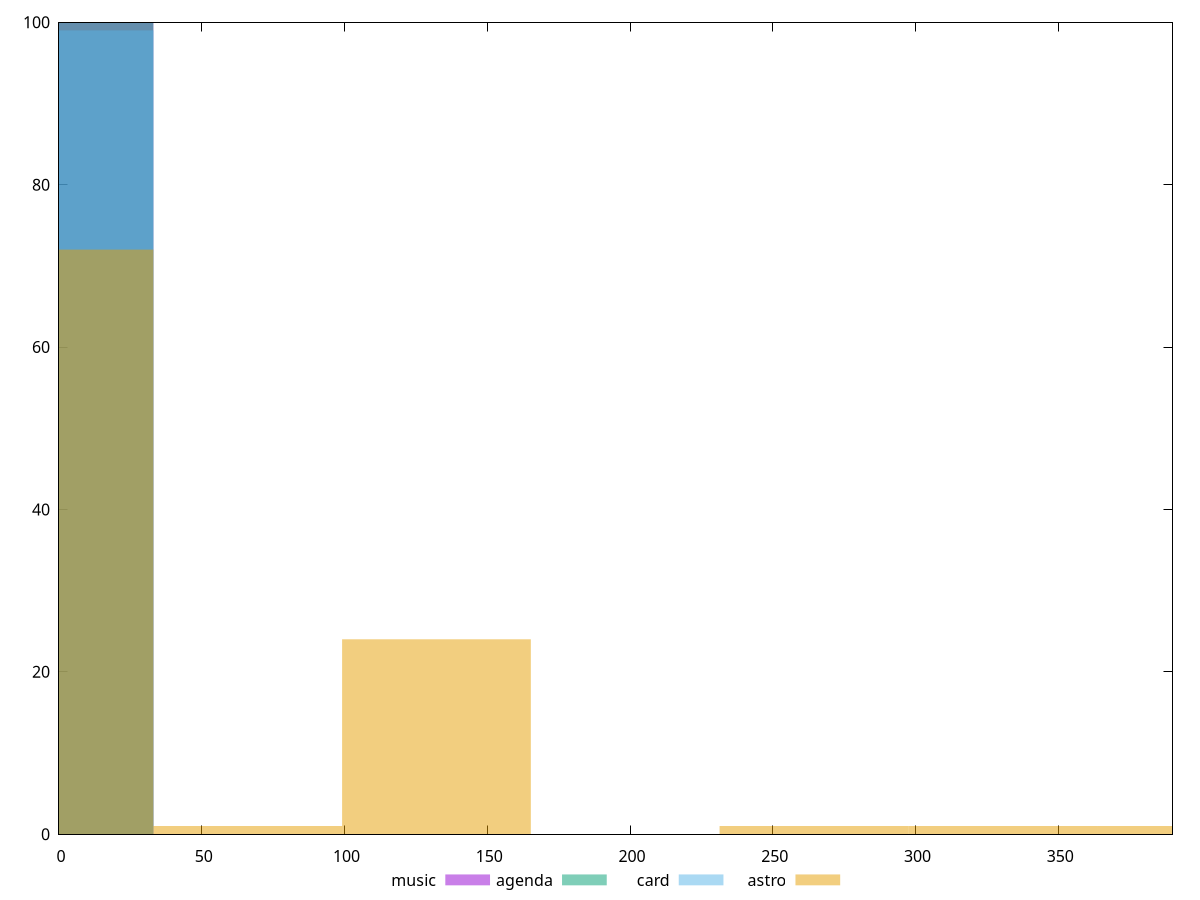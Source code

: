reset

$music <<EOF
0 100
EOF

$agenda <<EOF
0 100
EOF

$card <<EOF
0 99
EOF

$astro <<EOF
0 72
132.20895987072356 24
66.10447993536178 1
264.4179197414471 1
396.6268796121707 1
330.5223996768089 1
EOF

set key outside below
set boxwidth 66.10447993536178
set xrange [0:390]
set yrange [0:100]
set trange [0:100]
set style fill transparent solid 0.5 noborder
set terminal svg size 640, 520 enhanced background rgb 'white'
set output "reports/report_00027_2021-02-24T12-40-31.850Z/legacy-javascript/comparison/histogram/all_raw.svg"

plot $music title "music" with boxes, \
     $agenda title "agenda" with boxes, \
     $card title "card" with boxes, \
     $astro title "astro" with boxes

reset
